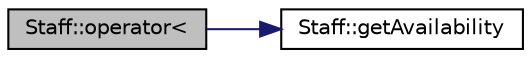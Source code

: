 digraph "Staff::operator&lt;"
{
 // LATEX_PDF_SIZE
  edge [fontname="Helvetica",fontsize="10",labelfontname="Helvetica",labelfontsize="10"];
  node [fontname="Helvetica",fontsize="10",shape=record];
  rankdir="LR";
  Node1 [label="Staff::operator\<",height=0.2,width=0.4,color="black", fillcolor="grey75", style="filled", fontcolor="black",tooltip=" "];
  Node1 -> Node2 [color="midnightblue",fontsize="10",style="solid",fontname="Helvetica"];
  Node2 [label="Staff::getAvailability",height=0.2,width=0.4,color="black", fillcolor="white", style="filled",URL="$class_staff.html#a31248f35705a862d0db45565ddee04c8",tooltip=" "];
}
